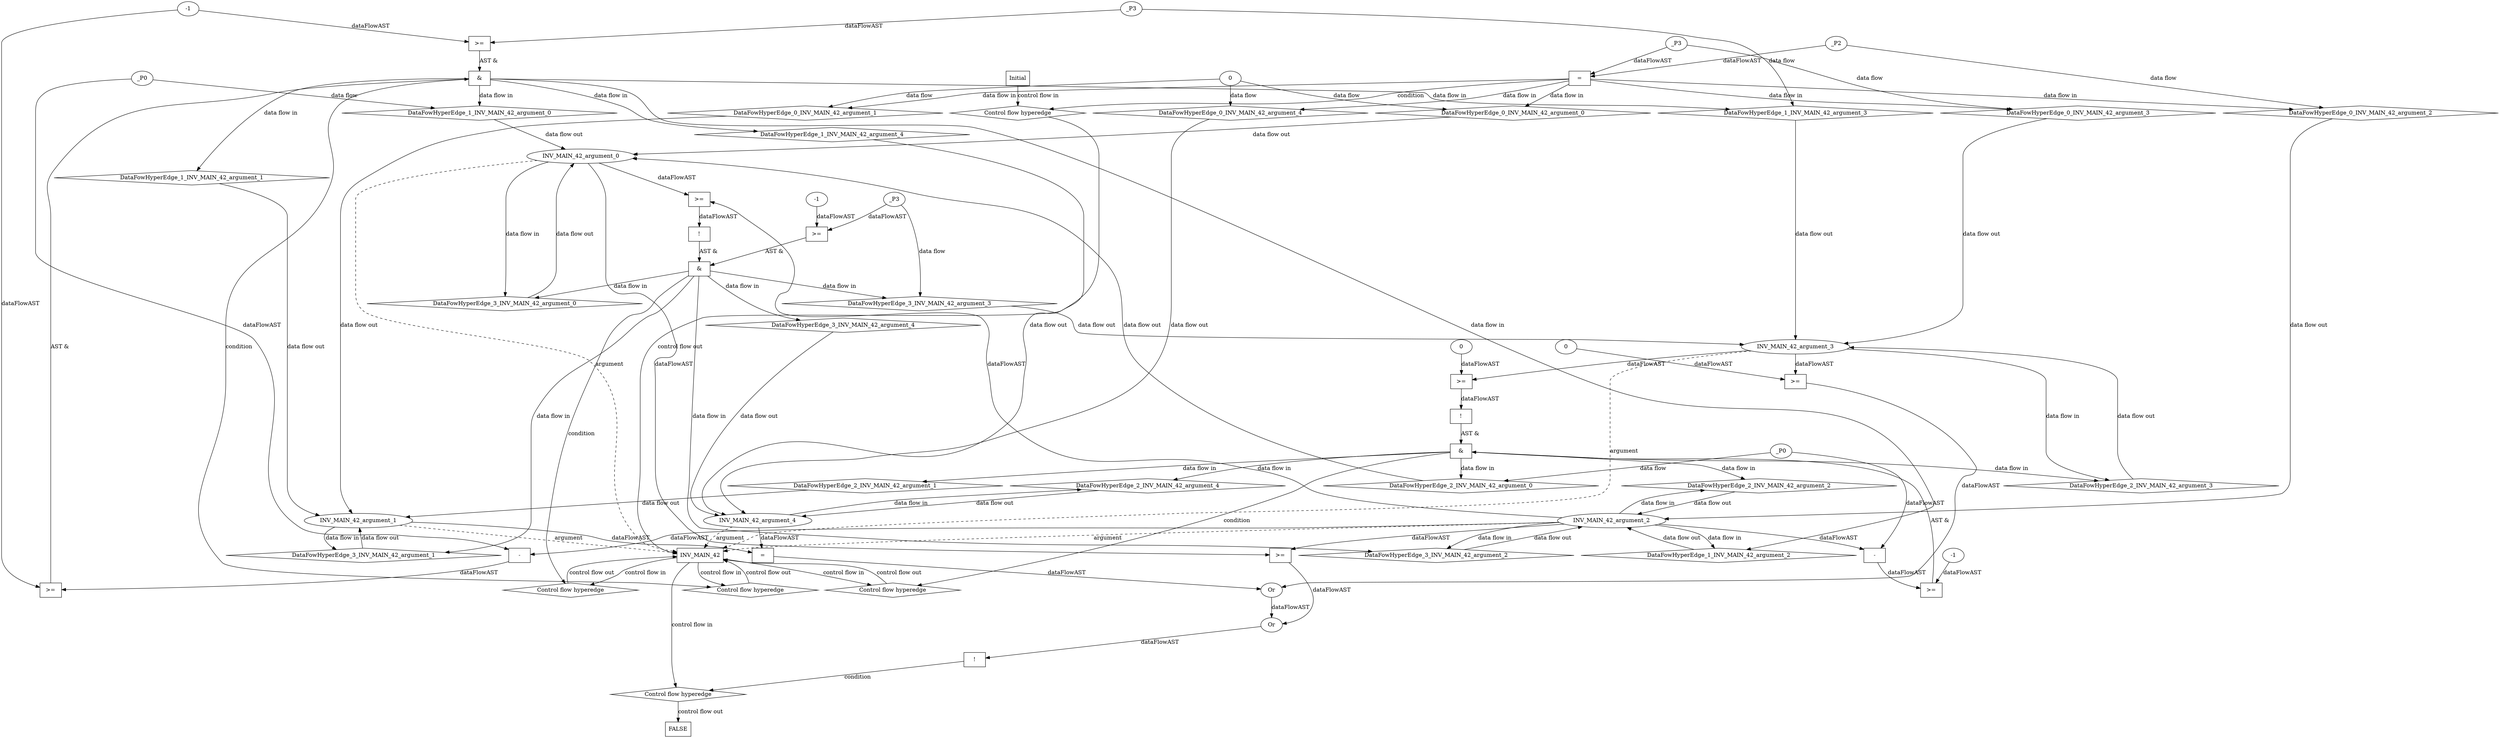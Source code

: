 digraph dag {
"INV_MAIN_42" [label="INV_MAIN_42" nodeName="INV_MAIN_42" class=cfn  shape="rect"];
FALSE [label="FALSE" nodeName=FALSE class=cfn  shape="rect"];
Initial [label="Initial" nodeName=Initial class=cfn  shape="rect"];
ControlFowHyperEdge_0 [label="Control flow hyperedge" nodeName=ControlFowHyperEdge_0 class=controlFlowHyperEdge shape="diamond"];
"Initial" -> ControlFowHyperEdge_0 [label="control flow in"]
ControlFowHyperEdge_0 -> "INV_MAIN_42" [label="control flow out"]
ControlFowHyperEdge_1 [label="Control flow hyperedge" nodeName=ControlFowHyperEdge_1 class=controlFlowHyperEdge shape="diamond"];
"INV_MAIN_42" -> ControlFowHyperEdge_1 [label="control flow in"]
ControlFowHyperEdge_1 -> "INV_MAIN_42" [label="control flow out"]
ControlFowHyperEdge_2 [label="Control flow hyperedge" nodeName=ControlFowHyperEdge_2 class=controlFlowHyperEdge shape="diamond"];
"INV_MAIN_42" -> ControlFowHyperEdge_2 [label="control flow in"]
ControlFowHyperEdge_2 -> "INV_MAIN_42" [label="control flow out"]
ControlFowHyperEdge_3 [label="Control flow hyperedge" nodeName=ControlFowHyperEdge_3 class=controlFlowHyperEdge shape="diamond"];
"INV_MAIN_42" -> ControlFowHyperEdge_3 [label="control flow in"]
ControlFowHyperEdge_3 -> "INV_MAIN_42" [label="control flow out"]
ControlFowHyperEdge_4 [label="Control flow hyperedge" nodeName=ControlFowHyperEdge_4 class=controlFlowHyperEdge shape="diamond"];
"INV_MAIN_42" -> ControlFowHyperEdge_4 [label="control flow in"]
ControlFowHyperEdge_4 -> "FALSE" [label="control flow out"]
"INV_MAIN_42_argument_0" [label="INV_MAIN_42_argument_0" nodeName=argument0 class=argument  head="INV_MAIN_42" shape="oval"];
"INV_MAIN_42_argument_0" -> "INV_MAIN_42"[label="argument" style="dashed"]
"INV_MAIN_42_argument_1" [label="INV_MAIN_42_argument_1" nodeName=argument1 class=argument  head="INV_MAIN_42" shape="oval"];
"INV_MAIN_42_argument_1" -> "INV_MAIN_42"[label="argument" style="dashed"]
"INV_MAIN_42_argument_2" [label="INV_MAIN_42_argument_2" nodeName=argument2 class=argument  head="INV_MAIN_42" shape="oval"];
"INV_MAIN_42_argument_2" -> "INV_MAIN_42"[label="argument" style="dashed"]
"INV_MAIN_42_argument_3" [label="INV_MAIN_42_argument_3" nodeName=argument3 class=argument  head="INV_MAIN_42" shape="oval"];
"INV_MAIN_42_argument_3" -> "INV_MAIN_42"[label="argument" style="dashed"]
"INV_MAIN_42_argument_4" [label="INV_MAIN_42_argument_4" nodeName=argument4 class=argument  head="INV_MAIN_42" shape="oval"];
"INV_MAIN_42_argument_4" -> "INV_MAIN_42"[label="argument" style="dashed"]

"xxxINV_MAIN_42___Initial_0xxxguard_0_node_0" [label="=" nodeName="xxxINV_MAIN_42___Initial_0xxxguard_0_node_0" class=Operator  shape="rect"];
"xxxINV_MAIN_42___Initial_0xxxdataFlow4_node_0" -> "xxxINV_MAIN_42___Initial_0xxxguard_0_node_0"[label="dataFlowAST"]
"xxxINV_MAIN_42___Initial_0xxxdataFlow3_node_0" -> "xxxINV_MAIN_42___Initial_0xxxguard_0_node_0"[label="dataFlowAST"]

"xxxINV_MAIN_42___Initial_0xxxguard_0_node_0" -> "ControlFowHyperEdge_0" [label="condition"];
"xxxINV_MAIN_42___Initial_0xxxdataFlow_0_node_0" [label="0" nodeName="xxxINV_MAIN_42___Initial_0xxxdataFlow_0_node_0" class=Literal ];

"xxxINV_MAIN_42___Initial_0xxxdataFlow_0_node_0" -> "DataFowHyperEdge_0_INV_MAIN_42_argument_0" [label="data flow"];

"xxxINV_MAIN_42___Initial_0xxxdataFlow_0_node_0" -> "DataFowHyperEdge_0_INV_MAIN_42_argument_4" [label="data flow"];

"xxxINV_MAIN_42___Initial_0xxxdataFlow_0_node_0" -> "DataFowHyperEdge_0_INV_MAIN_42_argument_1" [label="data flow"];
"xxxINV_MAIN_42___Initial_0xxxdataFlow3_node_0" [label="_P3" nodeName="xxxINV_MAIN_42___Initial_0xxxdataFlow3_node_0" class=Constant ];

"xxxINV_MAIN_42___Initial_0xxxdataFlow3_node_0" -> "DataFowHyperEdge_0_INV_MAIN_42_argument_3" [label="data flow"];
"xxxINV_MAIN_42___Initial_0xxxdataFlow4_node_0" [label="_P2" nodeName="xxxINV_MAIN_42___Initial_0xxxdataFlow4_node_0" class=Constant ];

"xxxINV_MAIN_42___Initial_0xxxdataFlow4_node_0" -> "DataFowHyperEdge_0_INV_MAIN_42_argument_2" [label="data flow"];
"xxxINV_MAIN_42___INV_MAIN_42_1xxx_and" [label="&" nodeName="xxxINV_MAIN_42___INV_MAIN_42_1xxx_and" class=Operator shape="rect"];
"xxxINV_MAIN_42___INV_MAIN_42_1xxxguard_0_node_0" [label=">=" nodeName="xxxINV_MAIN_42___INV_MAIN_42_1xxxguard_0_node_0" class=Operator  shape="rect"];
"xxxINV_MAIN_42___INV_MAIN_42_1xxxguard_0_node_2" [label="-1" nodeName="xxxINV_MAIN_42___INV_MAIN_42_1xxxguard_0_node_2" class=Literal ];
"xxxINV_MAIN_42___INV_MAIN_42_1xxxdataFlow1_node_0" -> "xxxINV_MAIN_42___INV_MAIN_42_1xxxguard_0_node_0"[label="dataFlowAST"]
"xxxINV_MAIN_42___INV_MAIN_42_1xxxguard_0_node_2" -> "xxxINV_MAIN_42___INV_MAIN_42_1xxxguard_0_node_0"[label="dataFlowAST"]

"xxxINV_MAIN_42___INV_MAIN_42_1xxxguard_0_node_0" -> "xxxINV_MAIN_42___INV_MAIN_42_1xxx_and" [label="AST &"];
"xxxINV_MAIN_42___INV_MAIN_42_1xxxguard1_node_0" [label=">=" nodeName="xxxINV_MAIN_42___INV_MAIN_42_1xxxguard1_node_0" class=Operator  shape="rect"];
"xxxINV_MAIN_42___INV_MAIN_42_1xxxguard1_node_1" [label="-" nodeName="xxxINV_MAIN_42___INV_MAIN_42_1xxxguard1_node_1" class= Operator shape="rect"];
"xxxINV_MAIN_42___INV_MAIN_42_1xxxguard1_node_1" -> "xxxINV_MAIN_42___INV_MAIN_42_1xxxguard1_node_0"[label="dataFlowAST"]
"xxxINV_MAIN_42___INV_MAIN_42_1xxxguard_0_node_2" -> "xxxINV_MAIN_42___INV_MAIN_42_1xxxguard1_node_0"[label="dataFlowAST"]
"INV_MAIN_42_argument_2" -> "xxxINV_MAIN_42___INV_MAIN_42_1xxxguard1_node_1"[label="dataFlowAST"]
"xxxINV_MAIN_42___INV_MAIN_42_1xxxdataFlow_0_node_0" -> "xxxINV_MAIN_42___INV_MAIN_42_1xxxguard1_node_1"[label="dataFlowAST"]

"xxxINV_MAIN_42___INV_MAIN_42_1xxxguard1_node_0" -> "xxxINV_MAIN_42___INV_MAIN_42_1xxx_and" [label="AST &"];
"xxxINV_MAIN_42___INV_MAIN_42_1xxx_and" -> "ControlFowHyperEdge_1" [label="condition"];
"xxxINV_MAIN_42___INV_MAIN_42_1xxxdataFlow_0_node_0" [label="_P0" nodeName="xxxINV_MAIN_42___INV_MAIN_42_1xxxdataFlow_0_node_0" class=Constant ];

"xxxINV_MAIN_42___INV_MAIN_42_1xxxdataFlow_0_node_0" -> "DataFowHyperEdge_1_INV_MAIN_42_argument_0" [label="data flow"];
"xxxINV_MAIN_42___INV_MAIN_42_1xxxdataFlow1_node_0" [label="_P3" nodeName="xxxINV_MAIN_42___INV_MAIN_42_1xxxdataFlow1_node_0" class=Constant ];

"xxxINV_MAIN_42___INV_MAIN_42_1xxxdataFlow1_node_0" -> "DataFowHyperEdge_1_INV_MAIN_42_argument_3" [label="data flow"];
"xxxINV_MAIN_42___INV_MAIN_42_2xxx_and" [label="&" nodeName="xxxINV_MAIN_42___INV_MAIN_42_2xxx_and" class=Operator shape="rect"];
"xxxINV_MAIN_42___INV_MAIN_42_2xxxguard_0_node_0" [label=">=" nodeName="xxxINV_MAIN_42___INV_MAIN_42_2xxxguard_0_node_0" class=Operator  shape="rect"];
"xxxINV_MAIN_42___INV_MAIN_42_2xxxguard_0_node_1" [label="-" nodeName="xxxINV_MAIN_42___INV_MAIN_42_2xxxguard_0_node_1" class= Operator shape="rect"];
"xxxINV_MAIN_42___INV_MAIN_42_2xxxguard_0_node_4" [label="-1" nodeName="xxxINV_MAIN_42___INV_MAIN_42_2xxxguard_0_node_4" class=Literal ];
"xxxINV_MAIN_42___INV_MAIN_42_2xxxguard_0_node_1" -> "xxxINV_MAIN_42___INV_MAIN_42_2xxxguard_0_node_0"[label="dataFlowAST"]
"xxxINV_MAIN_42___INV_MAIN_42_2xxxguard_0_node_4" -> "xxxINV_MAIN_42___INV_MAIN_42_2xxxguard_0_node_0"[label="dataFlowAST"]
"INV_MAIN_42_argument_2" -> "xxxINV_MAIN_42___INV_MAIN_42_2xxxguard_0_node_1"[label="dataFlowAST"]
"xxxINV_MAIN_42___INV_MAIN_42_2xxxdataFlow_0_node_0" -> "xxxINV_MAIN_42___INV_MAIN_42_2xxxguard_0_node_1"[label="dataFlowAST"]

"xxxINV_MAIN_42___INV_MAIN_42_2xxxguard_0_node_0" -> "xxxINV_MAIN_42___INV_MAIN_42_2xxx_and" [label="AST &"];
"xxxINV_MAIN_42___INV_MAIN_42_2xxxguard1_node_0" [label="!" nodeName="xxxINV_MAIN_42___INV_MAIN_42_2xxxguard1_node_0" class=Operator shape="rect"];
"xxxINV_MAIN_42___INV_MAIN_42_2xxxguard1_node_1" [label=">=" nodeName="xxxINV_MAIN_42___INV_MAIN_42_2xxxguard1_node_1" class=Operator  shape="rect"];
"xxxINV_MAIN_42___INV_MAIN_42_2xxxguard1_node_3" [label="0" nodeName="xxxINV_MAIN_42___INV_MAIN_42_2xxxguard1_node_3" class=Literal ];
"xxxINV_MAIN_42___INV_MAIN_42_2xxxguard1_node_1" -> "xxxINV_MAIN_42___INV_MAIN_42_2xxxguard1_node_0"[label="dataFlowAST"]
"INV_MAIN_42_argument_3" -> "xxxINV_MAIN_42___INV_MAIN_42_2xxxguard1_node_1"[label="dataFlowAST"]
"xxxINV_MAIN_42___INV_MAIN_42_2xxxguard1_node_3" -> "xxxINV_MAIN_42___INV_MAIN_42_2xxxguard1_node_1"[label="dataFlowAST"]

"xxxINV_MAIN_42___INV_MAIN_42_2xxxguard1_node_0" -> "xxxINV_MAIN_42___INV_MAIN_42_2xxx_and" [label="AST &"];
"xxxINV_MAIN_42___INV_MAIN_42_2xxx_and" -> "ControlFowHyperEdge_2" [label="condition"];
"xxxINV_MAIN_42___INV_MAIN_42_2xxxdataFlow_0_node_0" [label="_P0" nodeName="xxxINV_MAIN_42___INV_MAIN_42_2xxxdataFlow_0_node_0" class=Constant ];

"xxxINV_MAIN_42___INV_MAIN_42_2xxxdataFlow_0_node_0" -> "DataFowHyperEdge_2_INV_MAIN_42_argument_0" [label="data flow"];
"xxxINV_MAIN_42___INV_MAIN_42_3xxx_and" [label="&" nodeName="xxxINV_MAIN_42___INV_MAIN_42_3xxx_and" class=Operator shape="rect"];
"xxxINV_MAIN_42___INV_MAIN_42_3xxxguard_0_node_0" [label="!" nodeName="xxxINV_MAIN_42___INV_MAIN_42_3xxxguard_0_node_0" class=Operator shape="rect"];
"xxxINV_MAIN_42___INV_MAIN_42_3xxxguard_0_node_1" [label=">=" nodeName="xxxINV_MAIN_42___INV_MAIN_42_3xxxguard_0_node_1" class=Operator  shape="rect"];
"xxxINV_MAIN_42___INV_MAIN_42_3xxxguard_0_node_1" -> "xxxINV_MAIN_42___INV_MAIN_42_3xxxguard_0_node_0"[label="dataFlowAST"]
"INV_MAIN_42_argument_2" -> "xxxINV_MAIN_42___INV_MAIN_42_3xxxguard_0_node_1"[label="dataFlowAST"]
"INV_MAIN_42_argument_0" -> "xxxINV_MAIN_42___INV_MAIN_42_3xxxguard_0_node_1"[label="dataFlowAST"]

"xxxINV_MAIN_42___INV_MAIN_42_3xxxguard_0_node_0" -> "xxxINV_MAIN_42___INV_MAIN_42_3xxx_and" [label="AST &"];
"xxxINV_MAIN_42___INV_MAIN_42_3xxxguard1_node_0" [label=">=" nodeName="xxxINV_MAIN_42___INV_MAIN_42_3xxxguard1_node_0" class=Operator  shape="rect"];
"xxxINV_MAIN_42___INV_MAIN_42_3xxxguard1_node_2" [label="-1" nodeName="xxxINV_MAIN_42___INV_MAIN_42_3xxxguard1_node_2" class=Literal ];
"xxxINV_MAIN_42___INV_MAIN_42_3xxxdataFlow_0_node_0" -> "xxxINV_MAIN_42___INV_MAIN_42_3xxxguard1_node_0"[label="dataFlowAST"]
"xxxINV_MAIN_42___INV_MAIN_42_3xxxguard1_node_2" -> "xxxINV_MAIN_42___INV_MAIN_42_3xxxguard1_node_0"[label="dataFlowAST"]

"xxxINV_MAIN_42___INV_MAIN_42_3xxxguard1_node_0" -> "xxxINV_MAIN_42___INV_MAIN_42_3xxx_and" [label="AST &"];
"xxxINV_MAIN_42___INV_MAIN_42_3xxx_and" -> "ControlFowHyperEdge_3" [label="condition"];
"xxxINV_MAIN_42___INV_MAIN_42_3xxxdataFlow_0_node_0" [label="_P3" nodeName="xxxINV_MAIN_42___INV_MAIN_42_3xxxdataFlow_0_node_0" class=Constant ];

"xxxINV_MAIN_42___INV_MAIN_42_3xxxdataFlow_0_node_0" -> "DataFowHyperEdge_3_INV_MAIN_42_argument_3" [label="data flow"];
"xxxFALSE___INV_MAIN_42_4xxxguard_0_node_0" [label="!" nodeName="xxxFALSE___INV_MAIN_42_4xxxguard_0_node_0" class=Operator shape="rect"];
"xxxFALSE___INV_MAIN_42_4xxxguard_0_node_1" [label="Or" nodeName="xxxFALSE___INV_MAIN_42_4xxxguard_0_node_1" class=Operator ];
"xxxFALSE___INV_MAIN_42_4xxxguard_0_node_2" [label="Or" nodeName="xxxFALSE___INV_MAIN_42_4xxxguard_0_node_2" class=Operator ];
"xxxFALSE___INV_MAIN_42_4xxxguard_0_node_3" [label="=" nodeName="xxxFALSE___INV_MAIN_42_4xxxguard_0_node_3" class=Operator  shape="rect"];
"xxxFALSE___INV_MAIN_42_4xxxguard_0_node_6" [label=">=" nodeName="xxxFALSE___INV_MAIN_42_4xxxguard_0_node_6" class=Operator  shape="rect"];
"xxxFALSE___INV_MAIN_42_4xxxguard_0_node_8" [label="0" nodeName="xxxFALSE___INV_MAIN_42_4xxxguard_0_node_8" class=Literal ];
"xxxFALSE___INV_MAIN_42_4xxxguard_0_node_9" [label=">=" nodeName="xxxFALSE___INV_MAIN_42_4xxxguard_0_node_9" class=Operator  shape="rect"];
"xxxFALSE___INV_MAIN_42_4xxxguard_0_node_1" -> "xxxFALSE___INV_MAIN_42_4xxxguard_0_node_0"[label="dataFlowAST"]
"xxxFALSE___INV_MAIN_42_4xxxguard_0_node_2" -> "xxxFALSE___INV_MAIN_42_4xxxguard_0_node_1"[label="dataFlowAST"]
"xxxFALSE___INV_MAIN_42_4xxxguard_0_node_9" -> "xxxFALSE___INV_MAIN_42_4xxxguard_0_node_1"[label="dataFlowAST"]
"xxxFALSE___INV_MAIN_42_4xxxguard_0_node_3" -> "xxxFALSE___INV_MAIN_42_4xxxguard_0_node_2"[label="dataFlowAST"]
"xxxFALSE___INV_MAIN_42_4xxxguard_0_node_6" -> "xxxFALSE___INV_MAIN_42_4xxxguard_0_node_2"[label="dataFlowAST"]
"INV_MAIN_42_argument_1" -> "xxxFALSE___INV_MAIN_42_4xxxguard_0_node_3"[label="dataFlowAST"]
"INV_MAIN_42_argument_4" -> "xxxFALSE___INV_MAIN_42_4xxxguard_0_node_3"[label="dataFlowAST"]
"INV_MAIN_42_argument_3" -> "xxxFALSE___INV_MAIN_42_4xxxguard_0_node_6"[label="dataFlowAST"]
"xxxFALSE___INV_MAIN_42_4xxxguard_0_node_8" -> "xxxFALSE___INV_MAIN_42_4xxxguard_0_node_6"[label="dataFlowAST"]
"INV_MAIN_42_argument_2" -> "xxxFALSE___INV_MAIN_42_4xxxguard_0_node_9"[label="dataFlowAST"]
"INV_MAIN_42_argument_0" -> "xxxFALSE___INV_MAIN_42_4xxxguard_0_node_9"[label="dataFlowAST"]

"xxxFALSE___INV_MAIN_42_4xxxguard_0_node_0" -> "ControlFowHyperEdge_4" [label="condition"];
"DataFowHyperEdge_0_INV_MAIN_42_argument_0" [label="DataFowHyperEdge_0_INV_MAIN_42_argument_0" nodeName="DataFowHyperEdge_0_INV_MAIN_42_argument_0" class=DataFlowHyperedge shape="diamond"];
"DataFowHyperEdge_0_INV_MAIN_42_argument_0" -> "INV_MAIN_42_argument_0"[label="data flow out"]
"xxxINV_MAIN_42___Initial_0xxxguard_0_node_0" -> "DataFowHyperEdge_0_INV_MAIN_42_argument_0"[label="data flow in"]
"DataFowHyperEdge_0_INV_MAIN_42_argument_1" [label="DataFowHyperEdge_0_INV_MAIN_42_argument_1" nodeName="DataFowHyperEdge_0_INV_MAIN_42_argument_1" class=DataFlowHyperedge shape="diamond"];
"DataFowHyperEdge_0_INV_MAIN_42_argument_1" -> "INV_MAIN_42_argument_1"[label="data flow out"]
"xxxINV_MAIN_42___Initial_0xxxguard_0_node_0" -> "DataFowHyperEdge_0_INV_MAIN_42_argument_1"[label="data flow in"]
"DataFowHyperEdge_0_INV_MAIN_42_argument_2" [label="DataFowHyperEdge_0_INV_MAIN_42_argument_2" nodeName="DataFowHyperEdge_0_INV_MAIN_42_argument_2" class=DataFlowHyperedge shape="diamond"];
"DataFowHyperEdge_0_INV_MAIN_42_argument_2" -> "INV_MAIN_42_argument_2"[label="data flow out"]
"xxxINV_MAIN_42___Initial_0xxxguard_0_node_0" -> "DataFowHyperEdge_0_INV_MAIN_42_argument_2"[label="data flow in"]
"DataFowHyperEdge_0_INV_MAIN_42_argument_3" [label="DataFowHyperEdge_0_INV_MAIN_42_argument_3" nodeName="DataFowHyperEdge_0_INV_MAIN_42_argument_3" class=DataFlowHyperedge shape="diamond"];
"DataFowHyperEdge_0_INV_MAIN_42_argument_3" -> "INV_MAIN_42_argument_3"[label="data flow out"]
"xxxINV_MAIN_42___Initial_0xxxguard_0_node_0" -> "DataFowHyperEdge_0_INV_MAIN_42_argument_3"[label="data flow in"]
"DataFowHyperEdge_0_INV_MAIN_42_argument_4" [label="DataFowHyperEdge_0_INV_MAIN_42_argument_4" nodeName="DataFowHyperEdge_0_INV_MAIN_42_argument_4" class=DataFlowHyperedge shape="diamond"];
"DataFowHyperEdge_0_INV_MAIN_42_argument_4" -> "INV_MAIN_42_argument_4"[label="data flow out"]
"xxxINV_MAIN_42___Initial_0xxxguard_0_node_0" -> "DataFowHyperEdge_0_INV_MAIN_42_argument_4"[label="data flow in"]
"DataFowHyperEdge_1_INV_MAIN_42_argument_0" [label="DataFowHyperEdge_1_INV_MAIN_42_argument_0" nodeName="DataFowHyperEdge_1_INV_MAIN_42_argument_0" class=DataFlowHyperedge shape="diamond"];
"DataFowHyperEdge_1_INV_MAIN_42_argument_0" -> "INV_MAIN_42_argument_0"[label="data flow out"]
"xxxINV_MAIN_42___INV_MAIN_42_1xxx_and" -> "DataFowHyperEdge_1_INV_MAIN_42_argument_0"[label="data flow in"]
"DataFowHyperEdge_1_INV_MAIN_42_argument_1" [label="DataFowHyperEdge_1_INV_MAIN_42_argument_1" nodeName="DataFowHyperEdge_1_INV_MAIN_42_argument_1" class=DataFlowHyperedge shape="diamond"];
"DataFowHyperEdge_1_INV_MAIN_42_argument_1" -> "INV_MAIN_42_argument_1"[label="data flow out"]
"xxxINV_MAIN_42___INV_MAIN_42_1xxx_and" -> "DataFowHyperEdge_1_INV_MAIN_42_argument_1"[label="data flow in"]
"DataFowHyperEdge_1_INV_MAIN_42_argument_2" [label="DataFowHyperEdge_1_INV_MAIN_42_argument_2" nodeName="DataFowHyperEdge_1_INV_MAIN_42_argument_2" class=DataFlowHyperedge shape="diamond"];
"DataFowHyperEdge_1_INV_MAIN_42_argument_2" -> "INV_MAIN_42_argument_2"[label="data flow out"]
"xxxINV_MAIN_42___INV_MAIN_42_1xxx_and" -> "DataFowHyperEdge_1_INV_MAIN_42_argument_2"[label="data flow in"]
"DataFowHyperEdge_1_INV_MAIN_42_argument_3" [label="DataFowHyperEdge_1_INV_MAIN_42_argument_3" nodeName="DataFowHyperEdge_1_INV_MAIN_42_argument_3" class=DataFlowHyperedge shape="diamond"];
"DataFowHyperEdge_1_INV_MAIN_42_argument_3" -> "INV_MAIN_42_argument_3"[label="data flow out"]
"xxxINV_MAIN_42___INV_MAIN_42_1xxx_and" -> "DataFowHyperEdge_1_INV_MAIN_42_argument_3"[label="data flow in"]
"DataFowHyperEdge_1_INV_MAIN_42_argument_4" [label="DataFowHyperEdge_1_INV_MAIN_42_argument_4" nodeName="DataFowHyperEdge_1_INV_MAIN_42_argument_4" class=DataFlowHyperedge shape="diamond"];
"DataFowHyperEdge_1_INV_MAIN_42_argument_4" -> "INV_MAIN_42_argument_4"[label="data flow out"]
"xxxINV_MAIN_42___INV_MAIN_42_1xxx_and" -> "DataFowHyperEdge_1_INV_MAIN_42_argument_4"[label="data flow in"]
"DataFowHyperEdge_2_INV_MAIN_42_argument_0" [label="DataFowHyperEdge_2_INV_MAIN_42_argument_0" nodeName="DataFowHyperEdge_2_INV_MAIN_42_argument_0" class=DataFlowHyperedge shape="diamond"];
"DataFowHyperEdge_2_INV_MAIN_42_argument_0" -> "INV_MAIN_42_argument_0"[label="data flow out"]
"xxxINV_MAIN_42___INV_MAIN_42_2xxx_and" -> "DataFowHyperEdge_2_INV_MAIN_42_argument_0"[label="data flow in"]
"DataFowHyperEdge_2_INV_MAIN_42_argument_1" [label="DataFowHyperEdge_2_INV_MAIN_42_argument_1" nodeName="DataFowHyperEdge_2_INV_MAIN_42_argument_1" class=DataFlowHyperedge shape="diamond"];
"DataFowHyperEdge_2_INV_MAIN_42_argument_1" -> "INV_MAIN_42_argument_1"[label="data flow out"]
"xxxINV_MAIN_42___INV_MAIN_42_2xxx_and" -> "DataFowHyperEdge_2_INV_MAIN_42_argument_1"[label="data flow in"]
"DataFowHyperEdge_2_INV_MAIN_42_argument_2" [label="DataFowHyperEdge_2_INV_MAIN_42_argument_2" nodeName="DataFowHyperEdge_2_INV_MAIN_42_argument_2" class=DataFlowHyperedge shape="diamond"];
"DataFowHyperEdge_2_INV_MAIN_42_argument_2" -> "INV_MAIN_42_argument_2"[label="data flow out"]
"xxxINV_MAIN_42___INV_MAIN_42_2xxx_and" -> "DataFowHyperEdge_2_INV_MAIN_42_argument_2"[label="data flow in"]
"DataFowHyperEdge_2_INV_MAIN_42_argument_3" [label="DataFowHyperEdge_2_INV_MAIN_42_argument_3" nodeName="DataFowHyperEdge_2_INV_MAIN_42_argument_3" class=DataFlowHyperedge shape="diamond"];
"DataFowHyperEdge_2_INV_MAIN_42_argument_3" -> "INV_MAIN_42_argument_3"[label="data flow out"]
"xxxINV_MAIN_42___INV_MAIN_42_2xxx_and" -> "DataFowHyperEdge_2_INV_MAIN_42_argument_3"[label="data flow in"]
"DataFowHyperEdge_2_INV_MAIN_42_argument_4" [label="DataFowHyperEdge_2_INV_MAIN_42_argument_4" nodeName="DataFowHyperEdge_2_INV_MAIN_42_argument_4" class=DataFlowHyperedge shape="diamond"];
"DataFowHyperEdge_2_INV_MAIN_42_argument_4" -> "INV_MAIN_42_argument_4"[label="data flow out"]
"xxxINV_MAIN_42___INV_MAIN_42_2xxx_and" -> "DataFowHyperEdge_2_INV_MAIN_42_argument_4"[label="data flow in"]
"DataFowHyperEdge_3_INV_MAIN_42_argument_0" [label="DataFowHyperEdge_3_INV_MAIN_42_argument_0" nodeName="DataFowHyperEdge_3_INV_MAIN_42_argument_0" class=DataFlowHyperedge shape="diamond"];
"DataFowHyperEdge_3_INV_MAIN_42_argument_0" -> "INV_MAIN_42_argument_0"[label="data flow out"]
"xxxINV_MAIN_42___INV_MAIN_42_3xxx_and" -> "DataFowHyperEdge_3_INV_MAIN_42_argument_0"[label="data flow in"]
"DataFowHyperEdge_3_INV_MAIN_42_argument_1" [label="DataFowHyperEdge_3_INV_MAIN_42_argument_1" nodeName="DataFowHyperEdge_3_INV_MAIN_42_argument_1" class=DataFlowHyperedge shape="diamond"];
"DataFowHyperEdge_3_INV_MAIN_42_argument_1" -> "INV_MAIN_42_argument_1"[label="data flow out"]
"xxxINV_MAIN_42___INV_MAIN_42_3xxx_and" -> "DataFowHyperEdge_3_INV_MAIN_42_argument_1"[label="data flow in"]
"DataFowHyperEdge_3_INV_MAIN_42_argument_2" [label="DataFowHyperEdge_3_INV_MAIN_42_argument_2" nodeName="DataFowHyperEdge_3_INV_MAIN_42_argument_2" class=DataFlowHyperedge shape="diamond"];
"DataFowHyperEdge_3_INV_MAIN_42_argument_2" -> "INV_MAIN_42_argument_2"[label="data flow out"]
"xxxINV_MAIN_42___INV_MAIN_42_3xxx_and" -> "DataFowHyperEdge_3_INV_MAIN_42_argument_2"[label="data flow in"]
"DataFowHyperEdge_3_INV_MAIN_42_argument_3" [label="DataFowHyperEdge_3_INV_MAIN_42_argument_3" nodeName="DataFowHyperEdge_3_INV_MAIN_42_argument_3" class=DataFlowHyperedge shape="diamond"];
"DataFowHyperEdge_3_INV_MAIN_42_argument_3" -> "INV_MAIN_42_argument_3"[label="data flow out"]
"xxxINV_MAIN_42___INV_MAIN_42_3xxx_and" -> "DataFowHyperEdge_3_INV_MAIN_42_argument_3"[label="data flow in"]
"DataFowHyperEdge_3_INV_MAIN_42_argument_4" [label="DataFowHyperEdge_3_INV_MAIN_42_argument_4" nodeName="DataFowHyperEdge_3_INV_MAIN_42_argument_4" class=DataFlowHyperedge shape="diamond"];
"DataFowHyperEdge_3_INV_MAIN_42_argument_4" -> "INV_MAIN_42_argument_4"[label="data flow out"]
"xxxINV_MAIN_42___INV_MAIN_42_3xxx_and" -> "DataFowHyperEdge_3_INV_MAIN_42_argument_4"[label="data flow in"]
"INV_MAIN_42_argument_2" -> "DataFowHyperEdge_1_INV_MAIN_42_argument_2"[label="data flow in"]
"INV_MAIN_42_argument_2" -> "DataFowHyperEdge_2_INV_MAIN_42_argument_2"[label="data flow in"]
"INV_MAIN_42_argument_3" -> "DataFowHyperEdge_2_INV_MAIN_42_argument_3"[label="data flow in"]
"INV_MAIN_42_argument_4" -> "DataFowHyperEdge_2_INV_MAIN_42_argument_4"[label="data flow in"]
"INV_MAIN_42_argument_0" -> "DataFowHyperEdge_3_INV_MAIN_42_argument_0"[label="data flow in"]
"INV_MAIN_42_argument_1" -> "DataFowHyperEdge_3_INV_MAIN_42_argument_1"[label="data flow in"]
"INV_MAIN_42_argument_2" -> "DataFowHyperEdge_3_INV_MAIN_42_argument_2"[label="data flow in"]




}
